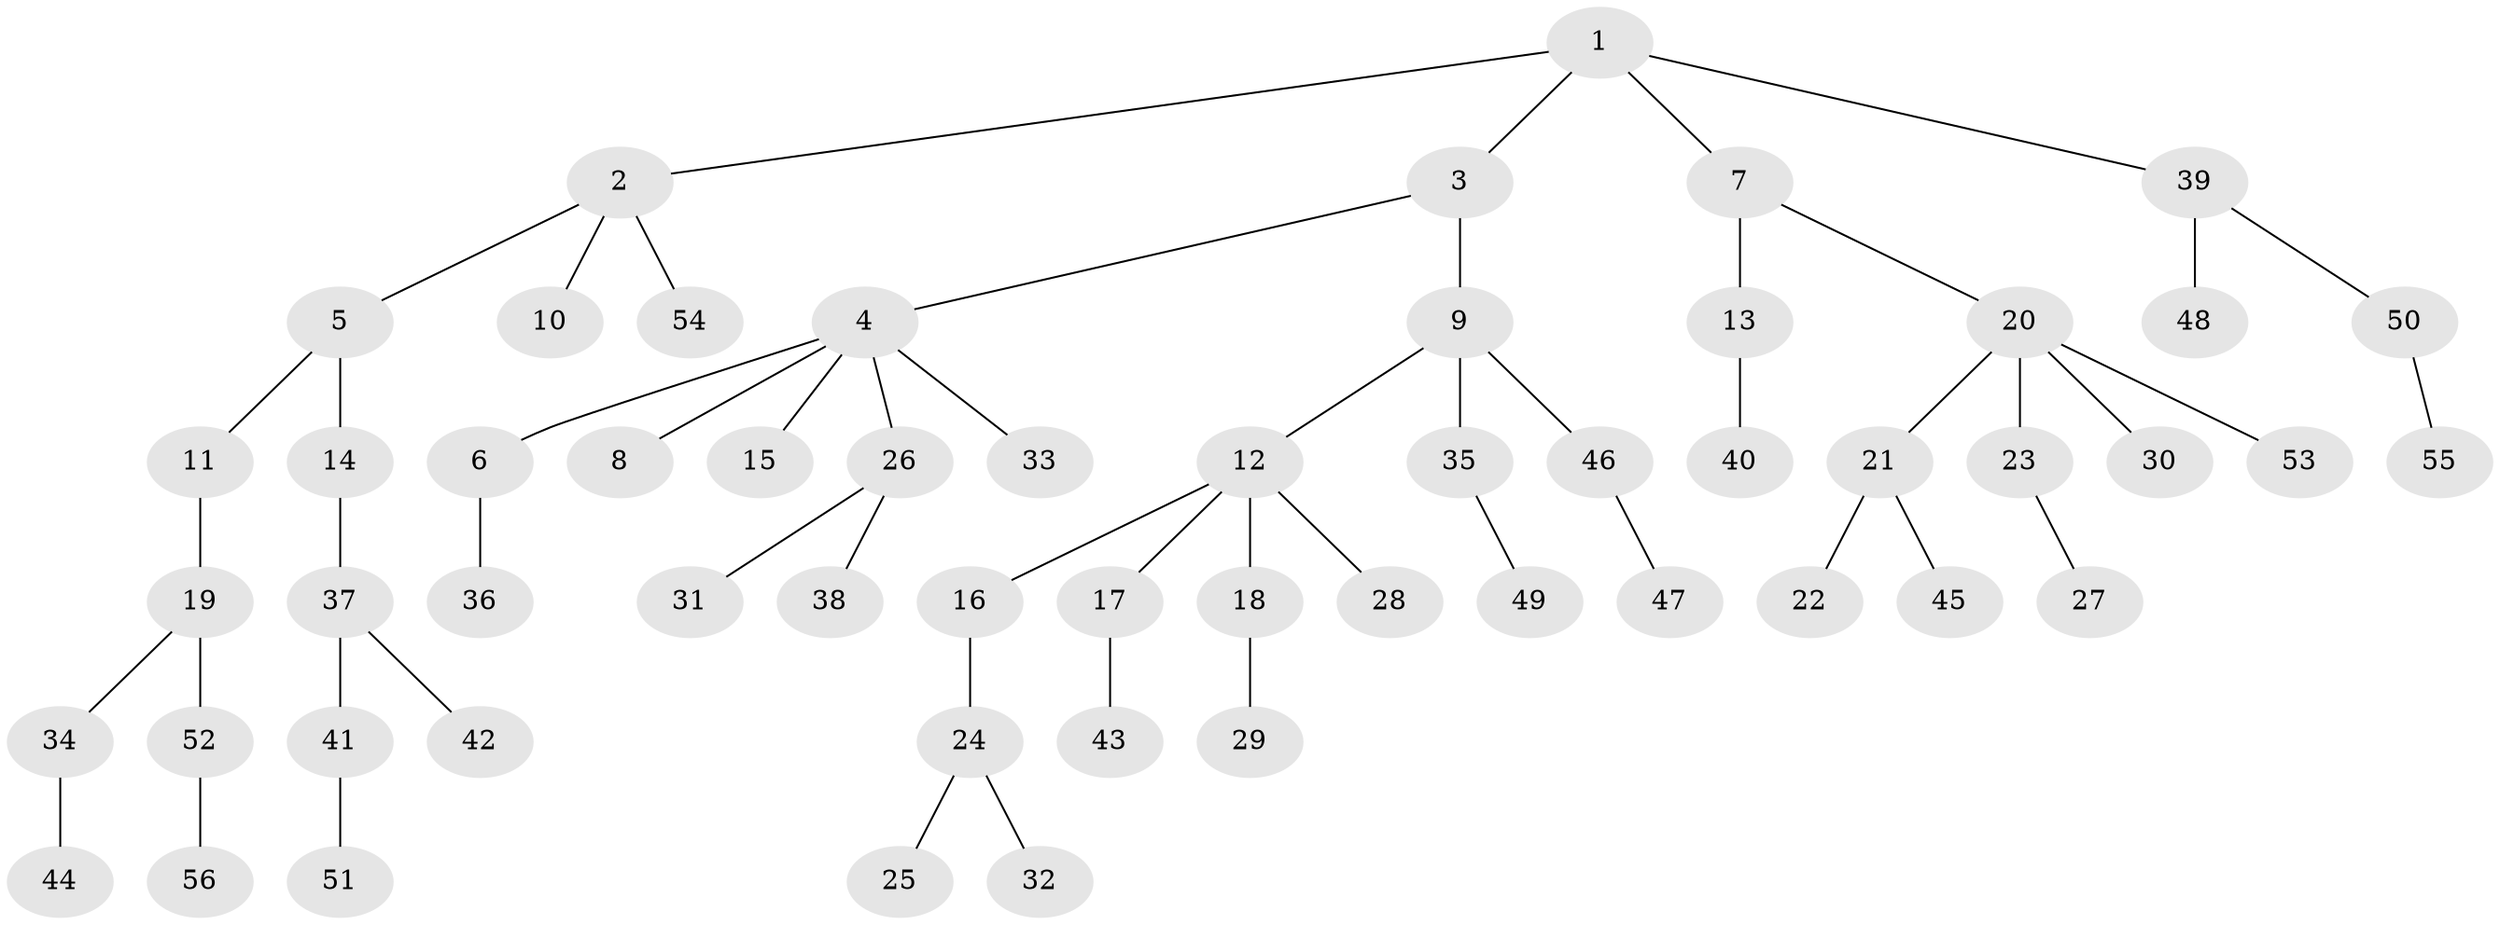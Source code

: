 // coarse degree distribution, {5: 0.043478260869565216, 3: 0.17391304347826086, 4: 0.08695652173913043, 2: 0.13043478260869565, 1: 0.5652173913043478}
// Generated by graph-tools (version 1.1) at 2025/37/03/04/25 23:37:22]
// undirected, 56 vertices, 55 edges
graph export_dot {
  node [color=gray90,style=filled];
  1;
  2;
  3;
  4;
  5;
  6;
  7;
  8;
  9;
  10;
  11;
  12;
  13;
  14;
  15;
  16;
  17;
  18;
  19;
  20;
  21;
  22;
  23;
  24;
  25;
  26;
  27;
  28;
  29;
  30;
  31;
  32;
  33;
  34;
  35;
  36;
  37;
  38;
  39;
  40;
  41;
  42;
  43;
  44;
  45;
  46;
  47;
  48;
  49;
  50;
  51;
  52;
  53;
  54;
  55;
  56;
  1 -- 2;
  1 -- 3;
  1 -- 7;
  1 -- 39;
  2 -- 5;
  2 -- 10;
  2 -- 54;
  3 -- 4;
  3 -- 9;
  4 -- 6;
  4 -- 8;
  4 -- 15;
  4 -- 26;
  4 -- 33;
  5 -- 11;
  5 -- 14;
  6 -- 36;
  7 -- 13;
  7 -- 20;
  9 -- 12;
  9 -- 35;
  9 -- 46;
  11 -- 19;
  12 -- 16;
  12 -- 17;
  12 -- 18;
  12 -- 28;
  13 -- 40;
  14 -- 37;
  16 -- 24;
  17 -- 43;
  18 -- 29;
  19 -- 34;
  19 -- 52;
  20 -- 21;
  20 -- 23;
  20 -- 30;
  20 -- 53;
  21 -- 22;
  21 -- 45;
  23 -- 27;
  24 -- 25;
  24 -- 32;
  26 -- 31;
  26 -- 38;
  34 -- 44;
  35 -- 49;
  37 -- 41;
  37 -- 42;
  39 -- 48;
  39 -- 50;
  41 -- 51;
  46 -- 47;
  50 -- 55;
  52 -- 56;
}
